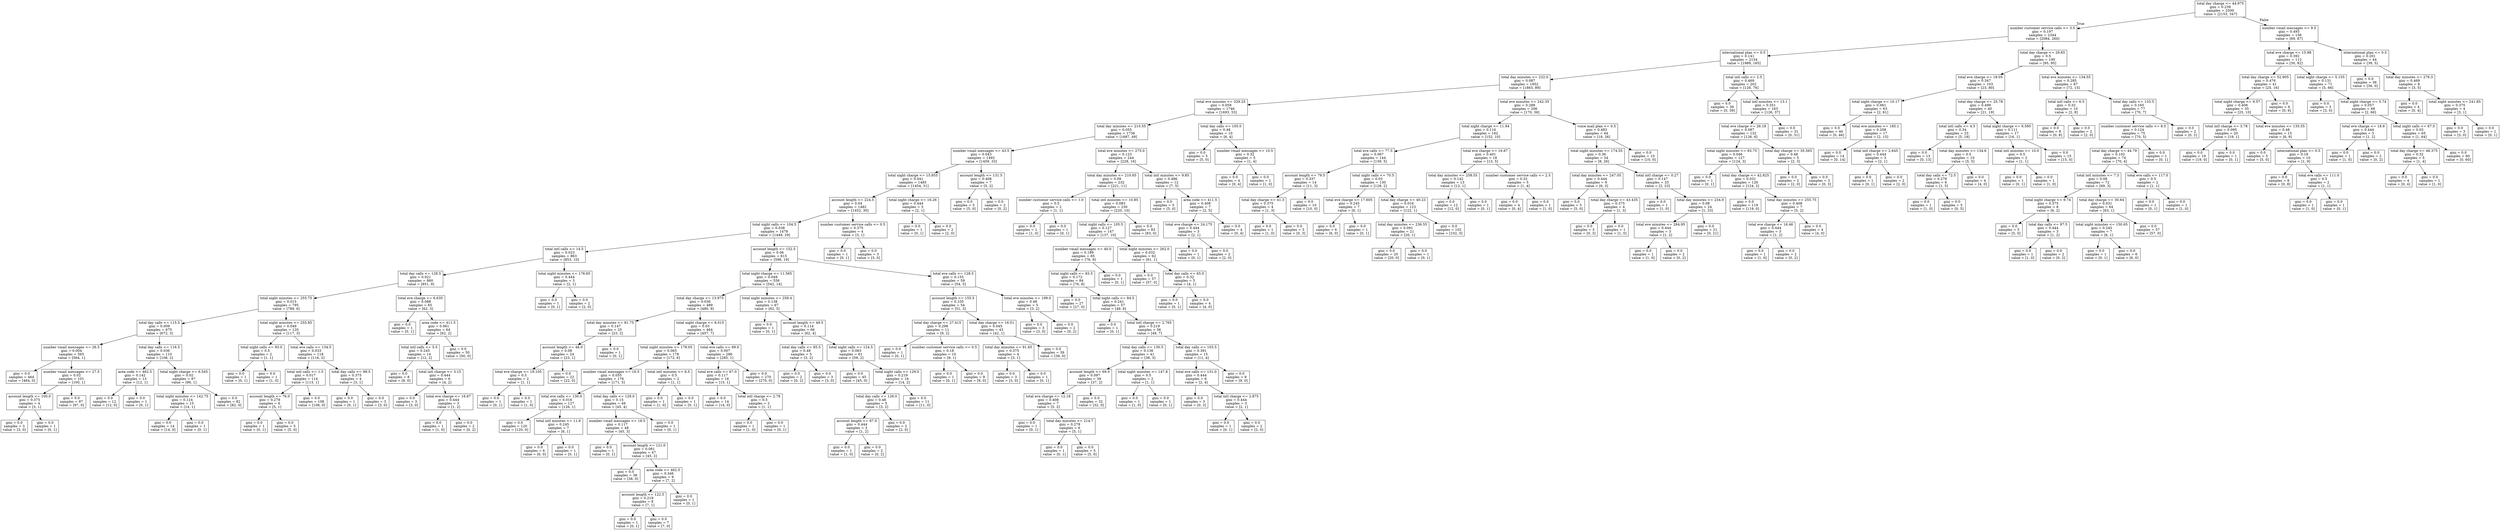 digraph Tree {
node [shape=box] ;
0 [label="total day charge <= 44.975\ngini = 0.239\nsamples = 2500\nvalue = [2153, 347]"] ;
1 [label="number customer service calls <= 3.5\ngini = 0.197\nsamples = 2344\nvalue = [2084, 260]"] ;
0 -> 1 [labeldistance=2.5, labelangle=45, headlabel="True"] ;
2 [label="international plan <= 0.5\ngini = 0.141\nsamples = 2154\nvalue = [1989, 165]"] ;
1 -> 2 ;
3 [label="total day minutes <= 232.0\ngini = 0.087\nsamples = 1952\nvalue = [1863, 89]"] ;
2 -> 3 ;
4 [label="total eve minutes <= 329.25\ngini = 0.059\nsamples = 1746\nvalue = [1693, 53]"] ;
3 -> 4 ;
5 [label="total day minutes <= 210.55\ngini = 0.055\nsamples = 1736\nvalue = [1687, 49]"] ;
4 -> 5 ;
6 [label="number vmail messages <= 43.5\ngini = 0.043\nsamples = 1492\nvalue = [1459, 33]"] ;
5 -> 6 ;
7 [label="total night charge <= 15.855\ngini = 0.041\nsamples = 1485\nvalue = [1454, 31]"] ;
6 -> 7 ;
8 [label="account length <= 224.5\ngini = 0.04\nsamples = 1482\nvalue = [1452, 30]"] ;
7 -> 8 ;
9 [label="total night calls <= 104.5\ngini = 0.038\nsamples = 1478\nvalue = [1449, 29]"] ;
8 -> 9 ;
10 [label="total intl calls <= 14.5\ngini = 0.023\nsamples = 863\nvalue = [853, 10]"] ;
9 -> 10 ;
11 [label="total day calls <= 128.5\ngini = 0.021\nsamples = 860\nvalue = [851, 9]"] ;
10 -> 11 ;
12 [label="total night minutes <= 255.75\ngini = 0.015\nsamples = 795\nvalue = [789, 6]"] ;
11 -> 12 ;
13 [label="total day calls <= 115.5\ngini = 0.009\nsamples = 675\nvalue = [672, 3]"] ;
12 -> 13 ;
14 [label="number vmail messages <= 26.5\ngini = 0.004\nsamples = 565\nvalue = [564, 1]"] ;
13 -> 14 ;
15 [label="gini = 0.0\nsamples = 464\nvalue = [464, 0]"] ;
14 -> 15 ;
16 [label="number vmail messages <= 27.5\ngini = 0.02\nsamples = 101\nvalue = [100, 1]"] ;
14 -> 16 ;
17 [label="account length <= 100.0\ngini = 0.375\nsamples = 4\nvalue = [3, 1]"] ;
16 -> 17 ;
18 [label="gini = 0.0\nsamples = 3\nvalue = [3, 0]"] ;
17 -> 18 ;
19 [label="gini = 0.0\nsamples = 1\nvalue = [0, 1]"] ;
17 -> 19 ;
20 [label="gini = 0.0\nsamples = 97\nvalue = [97, 0]"] ;
16 -> 20 ;
21 [label="total day calls <= 116.5\ngini = 0.036\nsamples = 110\nvalue = [108, 2]"] ;
13 -> 21 ;
22 [label="area code <= 462.5\ngini = 0.142\nsamples = 13\nvalue = [12, 1]"] ;
21 -> 22 ;
23 [label="gini = 0.0\nsamples = 12\nvalue = [12, 0]"] ;
22 -> 23 ;
24 [label="gini = 0.0\nsamples = 1\nvalue = [0, 1]"] ;
22 -> 24 ;
25 [label="total night charge <= 6.545\ngini = 0.02\nsamples = 97\nvalue = [96, 1]"] ;
21 -> 25 ;
26 [label="total night minutes <= 142.75\ngini = 0.124\nsamples = 15\nvalue = [14, 1]"] ;
25 -> 26 ;
27 [label="gini = 0.0\nsamples = 14\nvalue = [14, 0]"] ;
26 -> 27 ;
28 [label="gini = 0.0\nsamples = 1\nvalue = [0, 1]"] ;
26 -> 28 ;
29 [label="gini = 0.0\nsamples = 82\nvalue = [82, 0]"] ;
25 -> 29 ;
30 [label="total night minutes <= 255.85\ngini = 0.049\nsamples = 120\nvalue = [117, 3]"] ;
12 -> 30 ;
31 [label="total night calls <= 93.0\ngini = 0.5\nsamples = 2\nvalue = [1, 1]"] ;
30 -> 31 ;
32 [label="gini = 0.0\nsamples = 1\nvalue = [0, 1]"] ;
31 -> 32 ;
33 [label="gini = 0.0\nsamples = 1\nvalue = [1, 0]"] ;
31 -> 33 ;
34 [label="total eve calls <= 134.5\ngini = 0.033\nsamples = 118\nvalue = [116, 2]"] ;
30 -> 34 ;
35 [label="total intl calls <= 1.5\ngini = 0.017\nsamples = 114\nvalue = [113, 1]"] ;
34 -> 35 ;
36 [label="account length <= 76.0\ngini = 0.278\nsamples = 6\nvalue = [5, 1]"] ;
35 -> 36 ;
37 [label="gini = 0.0\nsamples = 1\nvalue = [0, 1]"] ;
36 -> 37 ;
38 [label="gini = 0.0\nsamples = 5\nvalue = [5, 0]"] ;
36 -> 38 ;
39 [label="gini = 0.0\nsamples = 108\nvalue = [108, 0]"] ;
35 -> 39 ;
40 [label="total day calls <= 98.5\ngini = 0.375\nsamples = 4\nvalue = [3, 1]"] ;
34 -> 40 ;
41 [label="gini = 0.0\nsamples = 1\nvalue = [0, 1]"] ;
40 -> 41 ;
42 [label="gini = 0.0\nsamples = 3\nvalue = [3, 0]"] ;
40 -> 42 ;
43 [label="total eve charge <= 6.635\ngini = 0.088\nsamples = 65\nvalue = [62, 3]"] ;
11 -> 43 ;
44 [label="gini = 0.0\nsamples = 1\nvalue = [0, 1]"] ;
43 -> 44 ;
45 [label="area code <= 411.5\ngini = 0.061\nsamples = 64\nvalue = [62, 2]"] ;
43 -> 45 ;
46 [label="total intl calls <= 5.5\ngini = 0.245\nsamples = 14\nvalue = [12, 2]"] ;
45 -> 46 ;
47 [label="gini = 0.0\nsamples = 8\nvalue = [8, 0]"] ;
46 -> 47 ;
48 [label="total intl charge <= 3.15\ngini = 0.444\nsamples = 6\nvalue = [4, 2]"] ;
46 -> 48 ;
49 [label="gini = 0.0\nsamples = 3\nvalue = [3, 0]"] ;
48 -> 49 ;
50 [label="total eve charge <= 16.67\ngini = 0.444\nsamples = 3\nvalue = [1, 2]"] ;
48 -> 50 ;
51 [label="gini = 0.0\nsamples = 1\nvalue = [1, 0]"] ;
50 -> 51 ;
52 [label="gini = 0.0\nsamples = 2\nvalue = [0, 2]"] ;
50 -> 52 ;
53 [label="gini = 0.0\nsamples = 50\nvalue = [50, 0]"] ;
45 -> 53 ;
54 [label="total night minutes <= 176.65\ngini = 0.444\nsamples = 3\nvalue = [2, 1]"] ;
10 -> 54 ;
55 [label="gini = 0.0\nsamples = 1\nvalue = [0, 1]"] ;
54 -> 55 ;
56 [label="gini = 0.0\nsamples = 2\nvalue = [2, 0]"] ;
54 -> 56 ;
57 [label="account length <= 152.5\ngini = 0.06\nsamples = 615\nvalue = [596, 19]"] ;
9 -> 57 ;
58 [label="total night charge <= 11.565\ngini = 0.049\nsamples = 556\nvalue = [542, 14]"] ;
57 -> 58 ;
59 [label="total day charge <= 13.975\ngini = 0.036\nsamples = 489\nvalue = [480, 9]"] ;
58 -> 59 ;
60 [label="total day minutes <= 81.75\ngini = 0.147\nsamples = 25\nvalue = [23, 2]"] ;
59 -> 60 ;
61 [label="account length <= 48.0\ngini = 0.08\nsamples = 24\nvalue = [23, 1]"] ;
60 -> 61 ;
62 [label="total eve charge <= 19.105\ngini = 0.5\nsamples = 2\nvalue = [1, 1]"] ;
61 -> 62 ;
63 [label="gini = 0.0\nsamples = 1\nvalue = [0, 1]"] ;
62 -> 63 ;
64 [label="gini = 0.0\nsamples = 1\nvalue = [1, 0]"] ;
62 -> 64 ;
65 [label="gini = 0.0\nsamples = 22\nvalue = [22, 0]"] ;
61 -> 65 ;
66 [label="gini = 0.0\nsamples = 1\nvalue = [0, 1]"] ;
60 -> 66 ;
67 [label="total night charge <= 8.015\ngini = 0.03\nsamples = 464\nvalue = [457, 7]"] ;
59 -> 67 ;
68 [label="total night minutes <= 178.05\ngini = 0.065\nsamples = 178\nvalue = [172, 6]"] ;
67 -> 68 ;
69 [label="number vmail messages <= 16.5\ngini = 0.055\nsamples = 176\nvalue = [171, 5]"] ;
68 -> 69 ;
70 [label="total eve calls <= 130.0\ngini = 0.016\nsamples = 127\nvalue = [126, 1]"] ;
69 -> 70 ;
71 [label="gini = 0.0\nsamples = 120\nvalue = [120, 0]"] ;
70 -> 71 ;
72 [label="total intl minutes <= 11.6\ngini = 0.245\nsamples = 7\nvalue = [6, 1]"] ;
70 -> 72 ;
73 [label="gini = 0.0\nsamples = 6\nvalue = [6, 0]"] ;
72 -> 73 ;
74 [label="gini = 0.0\nsamples = 1\nvalue = [0, 1]"] ;
72 -> 74 ;
75 [label="total day calls <= 129.0\ngini = 0.15\nsamples = 49\nvalue = [45, 4]"] ;
69 -> 75 ;
76 [label="number vmail messages <= 18.5\ngini = 0.117\nsamples = 48\nvalue = [45, 3]"] ;
75 -> 76 ;
77 [label="gini = 0.0\nsamples = 1\nvalue = [0, 1]"] ;
76 -> 77 ;
78 [label="account length <= 121.0\ngini = 0.081\nsamples = 47\nvalue = [45, 2]"] ;
76 -> 78 ;
79 [label="gini = 0.0\nsamples = 38\nvalue = [38, 0]"] ;
78 -> 79 ;
80 [label="area code <= 462.5\ngini = 0.346\nsamples = 9\nvalue = [7, 2]"] ;
78 -> 80 ;
81 [label="account length <= 122.5\ngini = 0.219\nsamples = 8\nvalue = [7, 1]"] ;
80 -> 81 ;
82 [label="gini = 0.0\nsamples = 1\nvalue = [0, 1]"] ;
81 -> 82 ;
83 [label="gini = 0.0\nsamples = 7\nvalue = [7, 0]"] ;
81 -> 83 ;
84 [label="gini = 0.0\nsamples = 1\nvalue = [0, 1]"] ;
80 -> 84 ;
85 [label="gini = 0.0\nsamples = 1\nvalue = [0, 1]"] ;
75 -> 85 ;
86 [label="total intl minutes <= 8.5\ngini = 0.5\nsamples = 2\nvalue = [1, 1]"] ;
68 -> 86 ;
87 [label="gini = 0.0\nsamples = 1\nvalue = [1, 0]"] ;
86 -> 87 ;
88 [label="gini = 0.0\nsamples = 1\nvalue = [0, 1]"] ;
86 -> 88 ;
89 [label="total eve calls <= 69.0\ngini = 0.007\nsamples = 286\nvalue = [285, 1]"] ;
67 -> 89 ;
90 [label="total eve calls <= 67.0\ngini = 0.117\nsamples = 16\nvalue = [15, 1]"] ;
89 -> 90 ;
91 [label="gini = 0.0\nsamples = 14\nvalue = [14, 0]"] ;
90 -> 91 ;
92 [label="total intl charge <= 2.78\ngini = 0.5\nsamples = 2\nvalue = [1, 1]"] ;
90 -> 92 ;
93 [label="gini = 0.0\nsamples = 1\nvalue = [1, 0]"] ;
92 -> 93 ;
94 [label="gini = 0.0\nsamples = 1\nvalue = [0, 1]"] ;
92 -> 94 ;
95 [label="gini = 0.0\nsamples = 270\nvalue = [270, 0]"] ;
89 -> 95 ;
96 [label="total night minutes <= 258.4\ngini = 0.138\nsamples = 67\nvalue = [62, 5]"] ;
58 -> 96 ;
97 [label="gini = 0.0\nsamples = 1\nvalue = [0, 1]"] ;
96 -> 97 ;
98 [label="account length <= 49.5\ngini = 0.114\nsamples = 66\nvalue = [62, 4]"] ;
96 -> 98 ;
99 [label="total day calls <= 85.5\ngini = 0.48\nsamples = 5\nvalue = [3, 2]"] ;
98 -> 99 ;
100 [label="gini = 0.0\nsamples = 2\nvalue = [0, 2]"] ;
99 -> 100 ;
101 [label="gini = 0.0\nsamples = 3\nvalue = [3, 0]"] ;
99 -> 101 ;
102 [label="total night calls <= 124.5\ngini = 0.063\nsamples = 61\nvalue = [59, 2]"] ;
98 -> 102 ;
103 [label="gini = 0.0\nsamples = 45\nvalue = [45, 0]"] ;
102 -> 103 ;
104 [label="total night calls <= 129.0\ngini = 0.219\nsamples = 16\nvalue = [14, 2]"] ;
102 -> 104 ;
105 [label="total day calls <= 126.0\ngini = 0.48\nsamples = 5\nvalue = [3, 2]"] ;
104 -> 105 ;
106 [label="account length <= 87.0\ngini = 0.444\nsamples = 3\nvalue = [1, 2]"] ;
105 -> 106 ;
107 [label="gini = 0.0\nsamples = 1\nvalue = [1, 0]"] ;
106 -> 107 ;
108 [label="gini = 0.0\nsamples = 2\nvalue = [0, 2]"] ;
106 -> 108 ;
109 [label="gini = 0.0\nsamples = 2\nvalue = [2, 0]"] ;
105 -> 109 ;
110 [label="gini = 0.0\nsamples = 11\nvalue = [11, 0]"] ;
104 -> 110 ;
111 [label="total eve calls <= 128.5\ngini = 0.155\nsamples = 59\nvalue = [54, 5]"] ;
57 -> 111 ;
112 [label="account length <= 155.5\ngini = 0.105\nsamples = 54\nvalue = [51, 3]"] ;
111 -> 112 ;
113 [label="total day charge <= 27.415\ngini = 0.298\nsamples = 11\nvalue = [9, 2]"] ;
112 -> 113 ;
114 [label="gini = 0.0\nsamples = 1\nvalue = [0, 1]"] ;
113 -> 114 ;
115 [label="number customer service calls <= 0.5\ngini = 0.18\nsamples = 10\nvalue = [9, 1]"] ;
113 -> 115 ;
116 [label="gini = 0.0\nsamples = 1\nvalue = [0, 1]"] ;
115 -> 116 ;
117 [label="gini = 0.0\nsamples = 9\nvalue = [9, 0]"] ;
115 -> 117 ;
118 [label="total day charge <= 16.51\ngini = 0.045\nsamples = 43\nvalue = [42, 1]"] ;
112 -> 118 ;
119 [label="total day minutes <= 91.65\ngini = 0.375\nsamples = 4\nvalue = [3, 1]"] ;
118 -> 119 ;
120 [label="gini = 0.0\nsamples = 3\nvalue = [3, 0]"] ;
119 -> 120 ;
121 [label="gini = 0.0\nsamples = 1\nvalue = [0, 1]"] ;
119 -> 121 ;
122 [label="gini = 0.0\nsamples = 39\nvalue = [39, 0]"] ;
118 -> 122 ;
123 [label="total eve minutes <= 199.0\ngini = 0.48\nsamples = 5\nvalue = [3, 2]"] ;
111 -> 123 ;
124 [label="gini = 0.0\nsamples = 3\nvalue = [3, 0]"] ;
123 -> 124 ;
125 [label="gini = 0.0\nsamples = 2\nvalue = [0, 2]"] ;
123 -> 125 ;
126 [label="number customer service calls <= 0.5\ngini = 0.375\nsamples = 4\nvalue = [3, 1]"] ;
8 -> 126 ;
127 [label="gini = 0.0\nsamples = 1\nvalue = [0, 1]"] ;
126 -> 127 ;
128 [label="gini = 0.0\nsamples = 3\nvalue = [3, 0]"] ;
126 -> 128 ;
129 [label="total night charge <= 16.26\ngini = 0.444\nsamples = 3\nvalue = [2, 1]"] ;
7 -> 129 ;
130 [label="gini = 0.0\nsamples = 1\nvalue = [0, 1]"] ;
129 -> 130 ;
131 [label="gini = 0.0\nsamples = 2\nvalue = [2, 0]"] ;
129 -> 131 ;
132 [label="account length <= 131.5\ngini = 0.408\nsamples = 7\nvalue = [5, 2]"] ;
6 -> 132 ;
133 [label="gini = 0.0\nsamples = 5\nvalue = [5, 0]"] ;
132 -> 133 ;
134 [label="gini = 0.0\nsamples = 2\nvalue = [0, 2]"] ;
132 -> 134 ;
135 [label="total eve minutes <= 275.0\ngini = 0.123\nsamples = 244\nvalue = [228, 16]"] ;
5 -> 135 ;
136 [label="total day minutes <= 210.65\ngini = 0.09\nsamples = 232\nvalue = [221, 11]"] ;
135 -> 136 ;
137 [label="number customer service calls <= 1.0\ngini = 0.5\nsamples = 2\nvalue = [1, 1]"] ;
136 -> 137 ;
138 [label="gini = 0.0\nsamples = 1\nvalue = [1, 0]"] ;
137 -> 138 ;
139 [label="gini = 0.0\nsamples = 1\nvalue = [0, 1]"] ;
137 -> 139 ;
140 [label="total intl minutes <= 10.85\ngini = 0.083\nsamples = 230\nvalue = [220, 10]"] ;
136 -> 140 ;
141 [label="total night calls <= 105.5\ngini = 0.127\nsamples = 147\nvalue = [137, 10]"] ;
140 -> 141 ;
142 [label="number vmail messages <= 40.0\ngini = 0.189\nsamples = 85\nvalue = [76, 9]"] ;
141 -> 142 ;
143 [label="total night calls <= 83.5\ngini = 0.172\nsamples = 84\nvalue = [76, 8]"] ;
142 -> 143 ;
144 [label="gini = 0.0\nsamples = 27\nvalue = [27, 0]"] ;
143 -> 144 ;
145 [label="total night calls <= 84.5\ngini = 0.241\nsamples = 57\nvalue = [49, 8]"] ;
143 -> 145 ;
146 [label="gini = 0.0\nsamples = 1\nvalue = [0, 1]"] ;
145 -> 146 ;
147 [label="total intl charge <= 2.765\ngini = 0.219\nsamples = 56\nvalue = [49, 7]"] ;
145 -> 147 ;
148 [label="total day calls <= 130.5\ngini = 0.136\nsamples = 41\nvalue = [38, 3]"] ;
147 -> 148 ;
149 [label="account length <= 69.0\ngini = 0.097\nsamples = 39\nvalue = [37, 2]"] ;
148 -> 149 ;
150 [label="total eve charge <= 12.18\ngini = 0.408\nsamples = 7\nvalue = [5, 2]"] ;
149 -> 150 ;
151 [label="gini = 0.0\nsamples = 1\nvalue = [0, 1]"] ;
150 -> 151 ;
152 [label="total day minutes <= 214.7\ngini = 0.278\nsamples = 6\nvalue = [5, 1]"] ;
150 -> 152 ;
153 [label="gini = 0.0\nsamples = 1\nvalue = [0, 1]"] ;
152 -> 153 ;
154 [label="gini = 0.0\nsamples = 5\nvalue = [5, 0]"] ;
152 -> 154 ;
155 [label="gini = 0.0\nsamples = 32\nvalue = [32, 0]"] ;
149 -> 155 ;
156 [label="total night minutes <= 147.8\ngini = 0.5\nsamples = 2\nvalue = [1, 1]"] ;
148 -> 156 ;
157 [label="gini = 0.0\nsamples = 1\nvalue = [1, 0]"] ;
156 -> 157 ;
158 [label="gini = 0.0\nsamples = 1\nvalue = [0, 1]"] ;
156 -> 158 ;
159 [label="total day calls <= 103.5\ngini = 0.391\nsamples = 15\nvalue = [11, 4]"] ;
147 -> 159 ;
160 [label="total eve calls <= 131.0\ngini = 0.444\nsamples = 6\nvalue = [2, 4]"] ;
159 -> 160 ;
161 [label="gini = 0.0\nsamples = 3\nvalue = [0, 3]"] ;
160 -> 161 ;
162 [label="total intl charge <= 2.875\ngini = 0.444\nsamples = 3\nvalue = [2, 1]"] ;
160 -> 162 ;
163 [label="gini = 0.0\nsamples = 1\nvalue = [0, 1]"] ;
162 -> 163 ;
164 [label="gini = 0.0\nsamples = 2\nvalue = [2, 0]"] ;
162 -> 164 ;
165 [label="gini = 0.0\nsamples = 9\nvalue = [9, 0]"] ;
159 -> 165 ;
166 [label="gini = 0.0\nsamples = 1\nvalue = [0, 1]"] ;
142 -> 166 ;
167 [label="total night minutes <= 262.0\ngini = 0.032\nsamples = 62\nvalue = [61, 1]"] ;
141 -> 167 ;
168 [label="gini = 0.0\nsamples = 57\nvalue = [57, 0]"] ;
167 -> 168 ;
169 [label="total day calls <= 65.0\ngini = 0.32\nsamples = 5\nvalue = [4, 1]"] ;
167 -> 169 ;
170 [label="gini = 0.0\nsamples = 1\nvalue = [0, 1]"] ;
169 -> 170 ;
171 [label="gini = 0.0\nsamples = 4\nvalue = [4, 0]"] ;
169 -> 171 ;
172 [label="gini = 0.0\nsamples = 83\nvalue = [83, 0]"] ;
140 -> 172 ;
173 [label="total intl minutes <= 9.85\ngini = 0.486\nsamples = 12\nvalue = [7, 5]"] ;
135 -> 173 ;
174 [label="gini = 0.0\nsamples = 5\nvalue = [5, 0]"] ;
173 -> 174 ;
175 [label="area code <= 411.5\ngini = 0.408\nsamples = 7\nvalue = [2, 5]"] ;
173 -> 175 ;
176 [label="total eve charge <= 24.175\ngini = 0.444\nsamples = 3\nvalue = [2, 1]"] ;
175 -> 176 ;
177 [label="gini = 0.0\nsamples = 1\nvalue = [0, 1]"] ;
176 -> 177 ;
178 [label="gini = 0.0\nsamples = 2\nvalue = [2, 0]"] ;
176 -> 178 ;
179 [label="gini = 0.0\nsamples = 4\nvalue = [0, 4]"] ;
175 -> 179 ;
180 [label="total day calls <= 105.0\ngini = 0.48\nsamples = 10\nvalue = [6, 4]"] ;
4 -> 180 ;
181 [label="gini = 0.0\nsamples = 5\nvalue = [5, 0]"] ;
180 -> 181 ;
182 [label="number vmail messages <= 10.5\ngini = 0.32\nsamples = 5\nvalue = [1, 4]"] ;
180 -> 182 ;
183 [label="gini = 0.0\nsamples = 4\nvalue = [0, 4]"] ;
182 -> 183 ;
184 [label="gini = 0.0\nsamples = 1\nvalue = [1, 0]"] ;
182 -> 184 ;
185 [label="total eve minutes <= 242.35\ngini = 0.288\nsamples = 206\nvalue = [170, 36]"] ;
3 -> 185 ;
186 [label="total night charge <= 11.94\ngini = 0.116\nsamples = 162\nvalue = [152, 10]"] ;
185 -> 186 ;
187 [label="total eve calls <= 77.5\ngini = 0.067\nsamples = 144\nvalue = [139, 5]"] ;
186 -> 187 ;
188 [label="account length <= 79.5\ngini = 0.337\nsamples = 14\nvalue = [11, 3]"] ;
187 -> 188 ;
189 [label="total day charge <= 41.3\ngini = 0.375\nsamples = 4\nvalue = [1, 3]"] ;
188 -> 189 ;
190 [label="gini = 0.0\nsamples = 1\nvalue = [1, 0]"] ;
189 -> 190 ;
191 [label="gini = 0.0\nsamples = 3\nvalue = [0, 3]"] ;
189 -> 191 ;
192 [label="gini = 0.0\nsamples = 10\nvalue = [10, 0]"] ;
188 -> 192 ;
193 [label="total night calls <= 70.5\ngini = 0.03\nsamples = 130\nvalue = [128, 2]"] ;
187 -> 193 ;
194 [label="total eve charge <= 17.605\ngini = 0.245\nsamples = 7\nvalue = [6, 1]"] ;
193 -> 194 ;
195 [label="gini = 0.0\nsamples = 6\nvalue = [6, 0]"] ;
194 -> 195 ;
196 [label="gini = 0.0\nsamples = 1\nvalue = [0, 1]"] ;
194 -> 196 ;
197 [label="total day charge <= 40.23\ngini = 0.016\nsamples = 123\nvalue = [122, 1]"] ;
193 -> 197 ;
198 [label="total day minutes <= 236.55\ngini = 0.091\nsamples = 21\nvalue = [20, 1]"] ;
197 -> 198 ;
199 [label="gini = 0.0\nsamples = 20\nvalue = [20, 0]"] ;
198 -> 199 ;
200 [label="gini = 0.0\nsamples = 1\nvalue = [0, 1]"] ;
198 -> 200 ;
201 [label="gini = 0.0\nsamples = 102\nvalue = [102, 0]"] ;
197 -> 201 ;
202 [label="total eve charge <= 16.67\ngini = 0.401\nsamples = 18\nvalue = [13, 5]"] ;
186 -> 202 ;
203 [label="total day minutes <= 258.55\ngini = 0.142\nsamples = 13\nvalue = [12, 1]"] ;
202 -> 203 ;
204 [label="gini = 0.0\nsamples = 12\nvalue = [12, 0]"] ;
203 -> 204 ;
205 [label="gini = 0.0\nsamples = 1\nvalue = [0, 1]"] ;
203 -> 205 ;
206 [label="number customer service calls <= 2.5\ngini = 0.32\nsamples = 5\nvalue = [1, 4]"] ;
202 -> 206 ;
207 [label="gini = 0.0\nsamples = 4\nvalue = [0, 4]"] ;
206 -> 207 ;
208 [label="gini = 0.0\nsamples = 1\nvalue = [1, 0]"] ;
206 -> 208 ;
209 [label="voice mail plan <= 0.5\ngini = 0.483\nsamples = 44\nvalue = [18, 26]"] ;
185 -> 209 ;
210 [label="total night minutes <= 174.55\ngini = 0.36\nsamples = 34\nvalue = [8, 26]"] ;
209 -> 210 ;
211 [label="total day minutes <= 247.05\ngini = 0.444\nsamples = 9\nvalue = [6, 3]"] ;
210 -> 211 ;
212 [label="gini = 0.0\nsamples = 5\nvalue = [5, 0]"] ;
211 -> 212 ;
213 [label="total day charge <= 43.435\ngini = 0.375\nsamples = 4\nvalue = [1, 3]"] ;
211 -> 213 ;
214 [label="gini = 0.0\nsamples = 3\nvalue = [0, 3]"] ;
213 -> 214 ;
215 [label="gini = 0.0\nsamples = 1\nvalue = [1, 0]"] ;
213 -> 215 ;
216 [label="total intl charge <= 0.27\ngini = 0.147\nsamples = 25\nvalue = [2, 23]"] ;
210 -> 216 ;
217 [label="gini = 0.0\nsamples = 1\nvalue = [1, 0]"] ;
216 -> 217 ;
218 [label="total day minutes <= 234.0\ngini = 0.08\nsamples = 24\nvalue = [1, 23]"] ;
216 -> 218 ;
219 [label="total eve minutes <= 284.95\ngini = 0.444\nsamples = 3\nvalue = [1, 2]"] ;
218 -> 219 ;
220 [label="gini = 0.0\nsamples = 1\nvalue = [1, 0]"] ;
219 -> 220 ;
221 [label="gini = 0.0\nsamples = 2\nvalue = [0, 2]"] ;
219 -> 221 ;
222 [label="gini = 0.0\nsamples = 21\nvalue = [0, 21]"] ;
218 -> 222 ;
223 [label="gini = 0.0\nsamples = 10\nvalue = [10, 0]"] ;
209 -> 223 ;
224 [label="total intl calls <= 2.5\ngini = 0.469\nsamples = 202\nvalue = [126, 76]"] ;
2 -> 224 ;
225 [label="gini = 0.0\nsamples = 39\nvalue = [0, 39]"] ;
224 -> 225 ;
226 [label="total intl minutes <= 13.1\ngini = 0.351\nsamples = 163\nvalue = [126, 37]"] ;
224 -> 226 ;
227 [label="total eve charge <= 26.18\ngini = 0.087\nsamples = 132\nvalue = [126, 6]"] ;
226 -> 227 ;
228 [label="total night minutes <= 83.75\ngini = 0.046\nsamples = 127\nvalue = [124, 3]"] ;
227 -> 228 ;
229 [label="gini = 0.0\nsamples = 1\nvalue = [0, 1]"] ;
228 -> 229 ;
230 [label="total day charge <= 42.825\ngini = 0.031\nsamples = 126\nvalue = [124, 2]"] ;
228 -> 230 ;
231 [label="gini = 0.0\nsamples = 119\nvalue = [119, 0]"] ;
230 -> 231 ;
232 [label="total day minutes <= 255.75\ngini = 0.408\nsamples = 7\nvalue = [5, 2]"] ;
230 -> 232 ;
233 [label="total eve charge <= 16.46\ngini = 0.444\nsamples = 3\nvalue = [1, 2]"] ;
232 -> 233 ;
234 [label="gini = 0.0\nsamples = 1\nvalue = [1, 0]"] ;
233 -> 234 ;
235 [label="gini = 0.0\nsamples = 2\nvalue = [0, 2]"] ;
233 -> 235 ;
236 [label="gini = 0.0\nsamples = 4\nvalue = [4, 0]"] ;
232 -> 236 ;
237 [label="total day charge <= 35.565\ngini = 0.48\nsamples = 5\nvalue = [2, 3]"] ;
227 -> 237 ;
238 [label="gini = 0.0\nsamples = 2\nvalue = [2, 0]"] ;
237 -> 238 ;
239 [label="gini = 0.0\nsamples = 3\nvalue = [0, 3]"] ;
237 -> 239 ;
240 [label="gini = 0.0\nsamples = 31\nvalue = [0, 31]"] ;
226 -> 240 ;
241 [label="total day charge <= 29.65\ngini = 0.5\nsamples = 190\nvalue = [95, 95]"] ;
1 -> 241 ;
242 [label="total eve charge <= 18.05\ngini = 0.347\nsamples = 103\nvalue = [23, 80]"] ;
241 -> 242 ;
243 [label="total night charge <= 10.17\ngini = 0.061\nsamples = 63\nvalue = [2, 61]"] ;
242 -> 243 ;
244 [label="gini = 0.0\nsamples = 46\nvalue = [0, 46]"] ;
243 -> 244 ;
245 [label="total eve minutes <= 185.1\ngini = 0.208\nsamples = 17\nvalue = [2, 15]"] ;
243 -> 245 ;
246 [label="gini = 0.0\nsamples = 14\nvalue = [0, 14]"] ;
245 -> 246 ;
247 [label="total intl charge <= 2.645\ngini = 0.444\nsamples = 3\nvalue = [2, 1]"] ;
245 -> 247 ;
248 [label="gini = 0.0\nsamples = 1\nvalue = [0, 1]"] ;
247 -> 248 ;
249 [label="gini = 0.0\nsamples = 2\nvalue = [2, 0]"] ;
247 -> 249 ;
250 [label="total day charge <= 25.78\ngini = 0.499\nsamples = 40\nvalue = [21, 19]"] ;
242 -> 250 ;
251 [label="total intl calls <= 4.5\ngini = 0.34\nsamples = 23\nvalue = [5, 18]"] ;
250 -> 251 ;
252 [label="gini = 0.0\nsamples = 13\nvalue = [0, 13]"] ;
251 -> 252 ;
253 [label="total day minutes <= 134.6\ngini = 0.5\nsamples = 10\nvalue = [5, 5]"] ;
251 -> 253 ;
254 [label="total day calls <= 72.5\ngini = 0.278\nsamples = 6\nvalue = [1, 5]"] ;
253 -> 254 ;
255 [label="gini = 0.0\nsamples = 1\nvalue = [1, 0]"] ;
254 -> 255 ;
256 [label="gini = 0.0\nsamples = 5\nvalue = [0, 5]"] ;
254 -> 256 ;
257 [label="gini = 0.0\nsamples = 4\nvalue = [4, 0]"] ;
253 -> 257 ;
258 [label="total night charge <= 6.595\ngini = 0.111\nsamples = 17\nvalue = [16, 1]"] ;
250 -> 258 ;
259 [label="total intl minutes <= 10.0\ngini = 0.5\nsamples = 2\nvalue = [1, 1]"] ;
258 -> 259 ;
260 [label="gini = 0.0\nsamples = 1\nvalue = [0, 1]"] ;
259 -> 260 ;
261 [label="gini = 0.0\nsamples = 1\nvalue = [1, 0]"] ;
259 -> 261 ;
262 [label="gini = 0.0\nsamples = 15\nvalue = [15, 0]"] ;
258 -> 262 ;
263 [label="total eve minutes <= 134.55\ngini = 0.285\nsamples = 87\nvalue = [72, 15]"] ;
241 -> 263 ;
264 [label="total intl calls <= 6.5\ngini = 0.32\nsamples = 10\nvalue = [2, 8]"] ;
263 -> 264 ;
265 [label="gini = 0.0\nsamples = 8\nvalue = [0, 8]"] ;
264 -> 265 ;
266 [label="gini = 0.0\nsamples = 2\nvalue = [2, 0]"] ;
264 -> 266 ;
267 [label="total day calls <= 133.5\ngini = 0.165\nsamples = 77\nvalue = [70, 7]"] ;
263 -> 267 ;
268 [label="number customer service calls <= 8.5\ngini = 0.124\nsamples = 75\nvalue = [70, 5]"] ;
267 -> 268 ;
269 [label="total day charge <= 44.79\ngini = 0.102\nsamples = 74\nvalue = [70, 4]"] ;
268 -> 269 ;
270 [label="total intl minutes <= 7.3\ngini = 0.08\nsamples = 72\nvalue = [69, 3]"] ;
269 -> 270 ;
271 [label="total night charge <= 9.74\ngini = 0.375\nsamples = 8\nvalue = [6, 2]"] ;
270 -> 271 ;
272 [label="gini = 0.0\nsamples = 5\nvalue = [5, 0]"] ;
271 -> 272 ;
273 [label="total day calls <= 97.5\ngini = 0.444\nsamples = 3\nvalue = [1, 2]"] ;
271 -> 273 ;
274 [label="gini = 0.0\nsamples = 1\nvalue = [1, 0]"] ;
273 -> 274 ;
275 [label="gini = 0.0\nsamples = 2\nvalue = [0, 2]"] ;
273 -> 275 ;
276 [label="total day charge <= 30.64\ngini = 0.031\nsamples = 64\nvalue = [63, 1]"] ;
270 -> 276 ;
277 [label="total night minutes <= 150.65\ngini = 0.245\nsamples = 7\nvalue = [6, 1]"] ;
276 -> 277 ;
278 [label="gini = 0.0\nsamples = 1\nvalue = [0, 1]"] ;
277 -> 278 ;
279 [label="gini = 0.0\nsamples = 6\nvalue = [6, 0]"] ;
277 -> 279 ;
280 [label="gini = 0.0\nsamples = 57\nvalue = [57, 0]"] ;
276 -> 280 ;
281 [label="total eve calls <= 117.0\ngini = 0.5\nsamples = 2\nvalue = [1, 1]"] ;
269 -> 281 ;
282 [label="gini = 0.0\nsamples = 1\nvalue = [0, 1]"] ;
281 -> 282 ;
283 [label="gini = 0.0\nsamples = 1\nvalue = [1, 0]"] ;
281 -> 283 ;
284 [label="gini = 0.0\nsamples = 1\nvalue = [0, 1]"] ;
268 -> 284 ;
285 [label="gini = 0.0\nsamples = 2\nvalue = [0, 2]"] ;
267 -> 285 ;
286 [label="number vmail messages <= 9.5\ngini = 0.493\nsamples = 156\nvalue = [69, 87]"] ;
0 -> 286 [labeldistance=2.5, labelangle=-45, headlabel="False"] ;
287 [label="total eve charge <= 15.98\ngini = 0.392\nsamples = 112\nvalue = [30, 82]"] ;
286 -> 287 ;
288 [label="total day charge <= 52.905\ngini = 0.476\nsamples = 41\nvalue = [25, 16]"] ;
287 -> 288 ;
289 [label="total night charge <= 9.57\ngini = 0.408\nsamples = 35\nvalue = [25, 10]"] ;
288 -> 289 ;
290 [label="total intl charge <= 3.78\ngini = 0.095\nsamples = 20\nvalue = [19, 1]"] ;
289 -> 290 ;
291 [label="gini = 0.0\nsamples = 19\nvalue = [19, 0]"] ;
290 -> 291 ;
292 [label="gini = 0.0\nsamples = 1\nvalue = [0, 1]"] ;
290 -> 292 ;
293 [label="total eve minutes <= 135.55\ngini = 0.48\nsamples = 15\nvalue = [6, 9]"] ;
289 -> 293 ;
294 [label="gini = 0.0\nsamples = 5\nvalue = [5, 0]"] ;
293 -> 294 ;
295 [label="international plan <= 0.5\ngini = 0.18\nsamples = 10\nvalue = [1, 9]"] ;
293 -> 295 ;
296 [label="gini = 0.0\nsamples = 8\nvalue = [0, 8]"] ;
295 -> 296 ;
297 [label="total eve calls <= 111.0\ngini = 0.5\nsamples = 2\nvalue = [1, 1]"] ;
295 -> 297 ;
298 [label="gini = 0.0\nsamples = 1\nvalue = [1, 0]"] ;
297 -> 298 ;
299 [label="gini = 0.0\nsamples = 1\nvalue = [0, 1]"] ;
297 -> 299 ;
300 [label="gini = 0.0\nsamples = 6\nvalue = [0, 6]"] ;
288 -> 300 ;
301 [label="total night charge <= 5.155\ngini = 0.131\nsamples = 71\nvalue = [5, 66]"] ;
287 -> 301 ;
302 [label="gini = 0.0\nsamples = 3\nvalue = [3, 0]"] ;
301 -> 302 ;
303 [label="total night charge <= 5.74\ngini = 0.057\nsamples = 68\nvalue = [2, 66]"] ;
301 -> 303 ;
304 [label="total eve charge <= 18.9\ngini = 0.444\nsamples = 3\nvalue = [1, 2]"] ;
303 -> 304 ;
305 [label="gini = 0.0\nsamples = 1\nvalue = [1, 0]"] ;
304 -> 305 ;
306 [label="gini = 0.0\nsamples = 2\nvalue = [0, 2]"] ;
304 -> 306 ;
307 [label="total night calls <= 67.5\ngini = 0.03\nsamples = 65\nvalue = [1, 64]"] ;
303 -> 307 ;
308 [label="total day charge <= 46.375\ngini = 0.32\nsamples = 5\nvalue = [1, 4]"] ;
307 -> 308 ;
309 [label="gini = 0.0\nsamples = 4\nvalue = [0, 4]"] ;
308 -> 309 ;
310 [label="gini = 0.0\nsamples = 1\nvalue = [1, 0]"] ;
308 -> 310 ;
311 [label="gini = 0.0\nsamples = 60\nvalue = [0, 60]"] ;
307 -> 311 ;
312 [label="international plan <= 0.5\ngini = 0.201\nsamples = 44\nvalue = [39, 5]"] ;
286 -> 312 ;
313 [label="gini = 0.0\nsamples = 36\nvalue = [36, 0]"] ;
312 -> 313 ;
314 [label="total day minutes <= 276.3\ngini = 0.469\nsamples = 8\nvalue = [3, 5]"] ;
312 -> 314 ;
315 [label="gini = 0.0\nsamples = 4\nvalue = [0, 4]"] ;
314 -> 315 ;
316 [label="total night minutes <= 241.85\ngini = 0.375\nsamples = 4\nvalue = [3, 1]"] ;
314 -> 316 ;
317 [label="gini = 0.0\nsamples = 3\nvalue = [3, 0]"] ;
316 -> 317 ;
318 [label="gini = 0.0\nsamples = 1\nvalue = [0, 1]"] ;
316 -> 318 ;
}